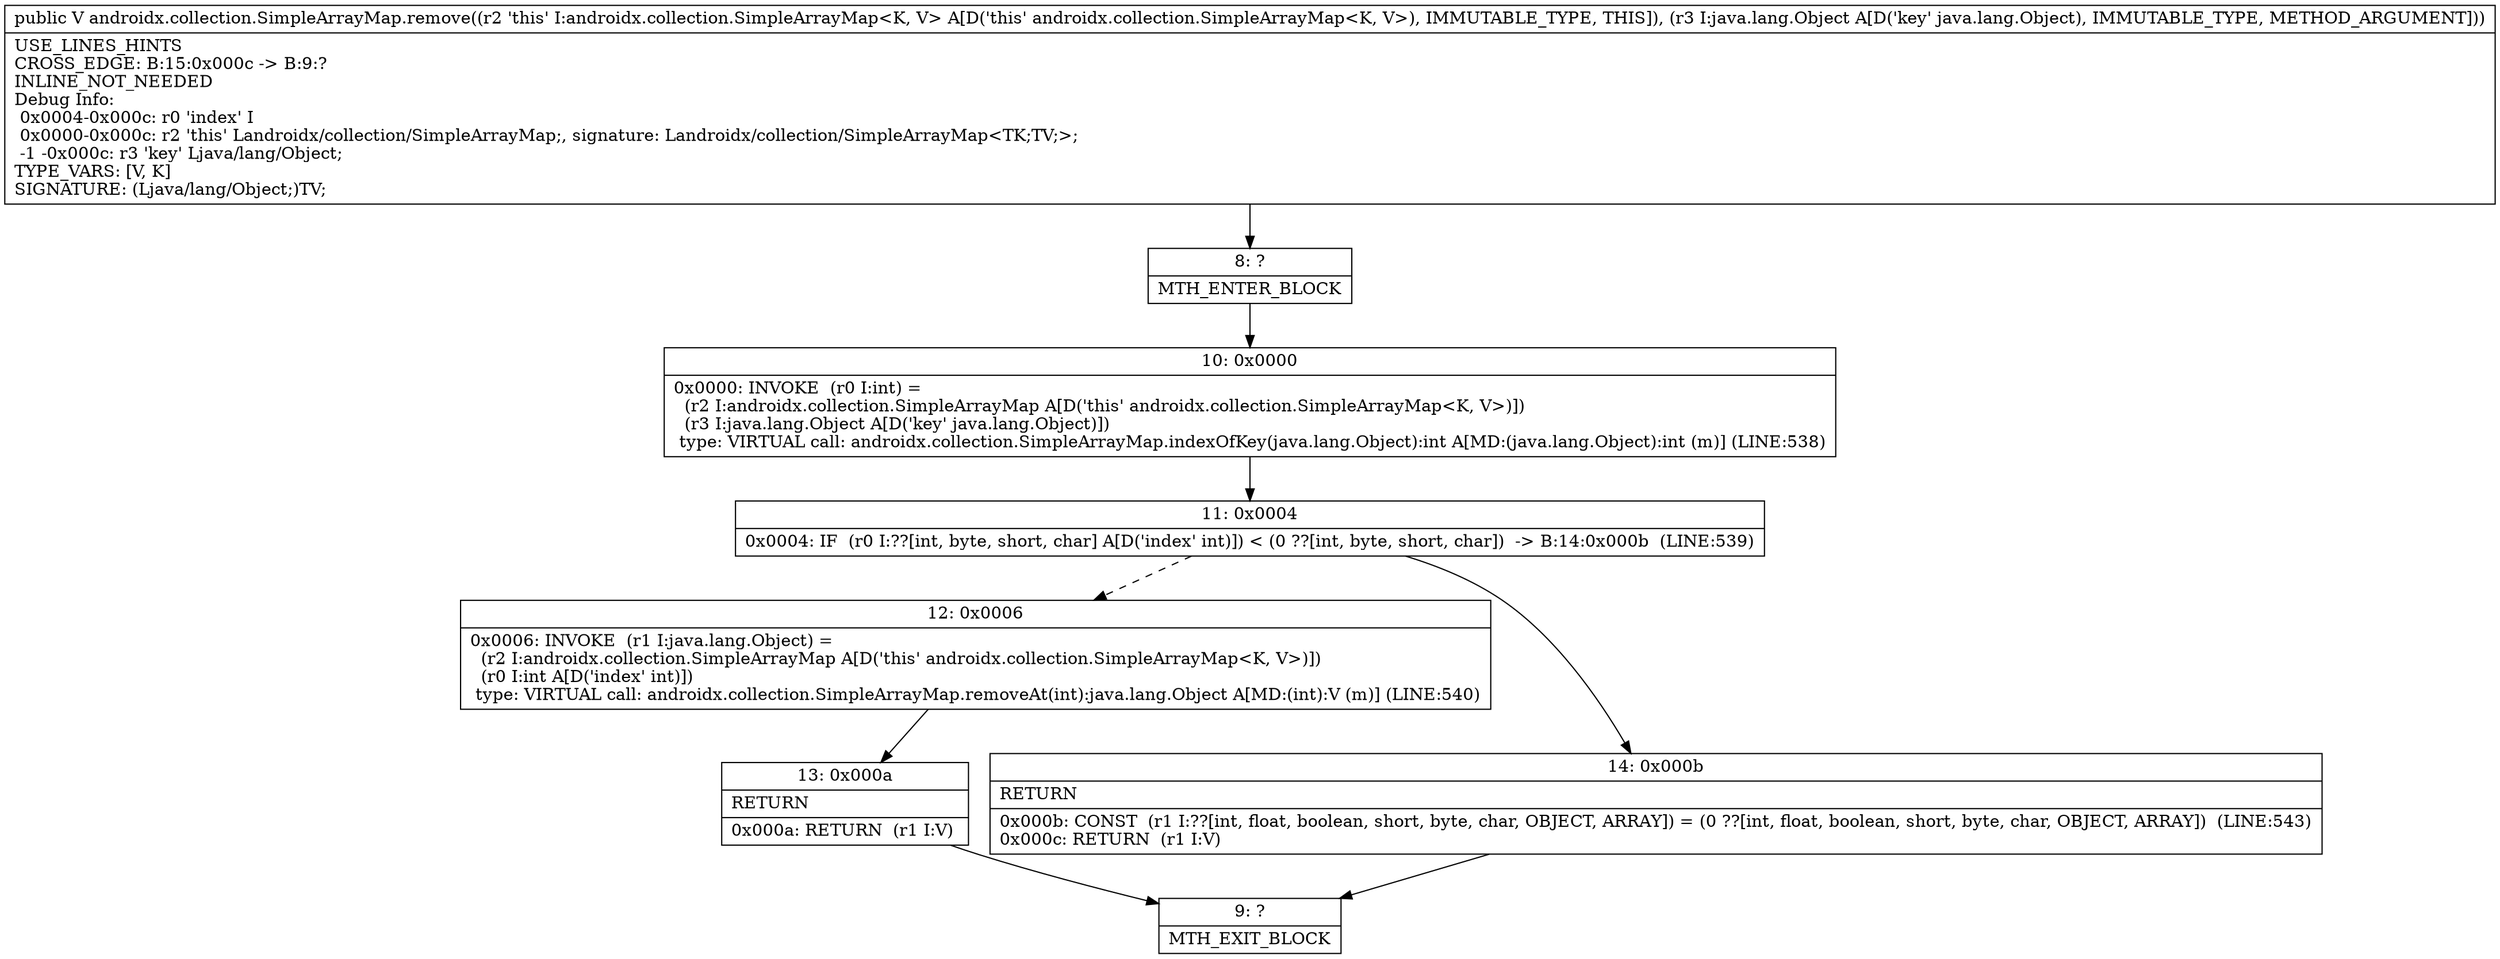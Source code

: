 digraph "CFG forandroidx.collection.SimpleArrayMap.remove(Ljava\/lang\/Object;)Ljava\/lang\/Object;" {
Node_8 [shape=record,label="{8\:\ ?|MTH_ENTER_BLOCK\l}"];
Node_10 [shape=record,label="{10\:\ 0x0000|0x0000: INVOKE  (r0 I:int) = \l  (r2 I:androidx.collection.SimpleArrayMap A[D('this' androidx.collection.SimpleArrayMap\<K, V\>)])\l  (r3 I:java.lang.Object A[D('key' java.lang.Object)])\l type: VIRTUAL call: androidx.collection.SimpleArrayMap.indexOfKey(java.lang.Object):int A[MD:(java.lang.Object):int (m)] (LINE:538)\l}"];
Node_11 [shape=record,label="{11\:\ 0x0004|0x0004: IF  (r0 I:??[int, byte, short, char] A[D('index' int)]) \< (0 ??[int, byte, short, char])  \-\> B:14:0x000b  (LINE:539)\l}"];
Node_12 [shape=record,label="{12\:\ 0x0006|0x0006: INVOKE  (r1 I:java.lang.Object) = \l  (r2 I:androidx.collection.SimpleArrayMap A[D('this' androidx.collection.SimpleArrayMap\<K, V\>)])\l  (r0 I:int A[D('index' int)])\l type: VIRTUAL call: androidx.collection.SimpleArrayMap.removeAt(int):java.lang.Object A[MD:(int):V (m)] (LINE:540)\l}"];
Node_13 [shape=record,label="{13\:\ 0x000a|RETURN\l|0x000a: RETURN  (r1 I:V) \l}"];
Node_9 [shape=record,label="{9\:\ ?|MTH_EXIT_BLOCK\l}"];
Node_14 [shape=record,label="{14\:\ 0x000b|RETURN\l|0x000b: CONST  (r1 I:??[int, float, boolean, short, byte, char, OBJECT, ARRAY]) = (0 ??[int, float, boolean, short, byte, char, OBJECT, ARRAY])  (LINE:543)\l0x000c: RETURN  (r1 I:V) \l}"];
MethodNode[shape=record,label="{public V androidx.collection.SimpleArrayMap.remove((r2 'this' I:androidx.collection.SimpleArrayMap\<K, V\> A[D('this' androidx.collection.SimpleArrayMap\<K, V\>), IMMUTABLE_TYPE, THIS]), (r3 I:java.lang.Object A[D('key' java.lang.Object), IMMUTABLE_TYPE, METHOD_ARGUMENT]))  | USE_LINES_HINTS\lCROSS_EDGE: B:15:0x000c \-\> B:9:?\lINLINE_NOT_NEEDED\lDebug Info:\l  0x0004\-0x000c: r0 'index' I\l  0x0000\-0x000c: r2 'this' Landroidx\/collection\/SimpleArrayMap;, signature: Landroidx\/collection\/SimpleArrayMap\<TK;TV;\>;\l  \-1 \-0x000c: r3 'key' Ljava\/lang\/Object;\lTYPE_VARS: [V, K]\lSIGNATURE: (Ljava\/lang\/Object;)TV;\l}"];
MethodNode -> Node_8;Node_8 -> Node_10;
Node_10 -> Node_11;
Node_11 -> Node_12[style=dashed];
Node_11 -> Node_14;
Node_12 -> Node_13;
Node_13 -> Node_9;
Node_14 -> Node_9;
}

